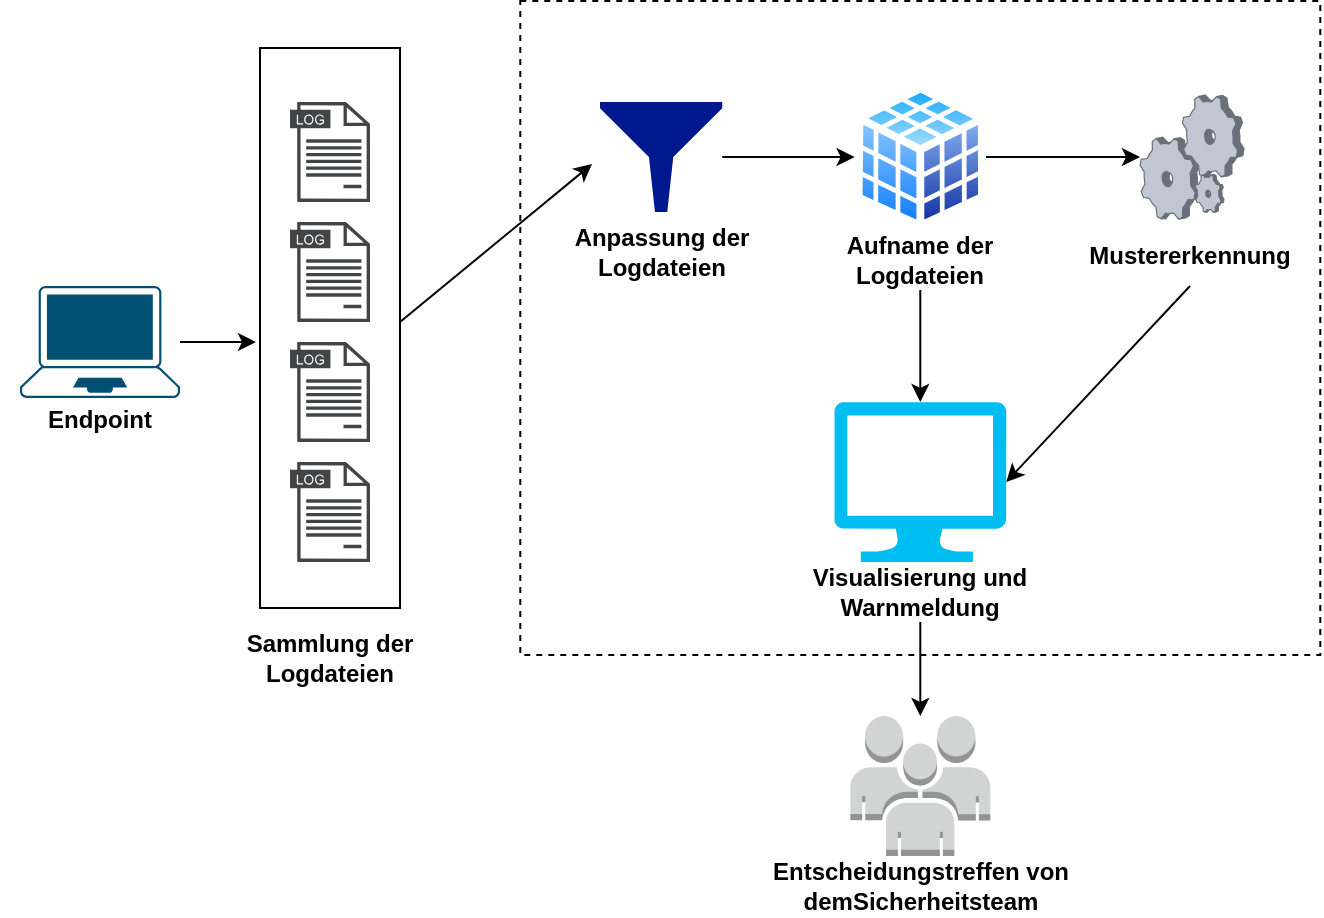 <mxfile version="21.0.6" type="device"><diagram name="Seite-1" id="m9FtnPidTCYFuV4wTbFu"><mxGraphModel dx="1539" dy="781" grid="1" gridSize="10" guides="1" tooltips="1" connect="1" arrows="1" fold="1" page="1" pageScale="1" pageWidth="827" pageHeight="1169" math="0" shadow="0"><root><mxCell id="0"/><mxCell id="1" parent="0"/><mxCell id="hdn9k9AmiXayMfSjlvij-11" value="" style="rounded=0;whiteSpace=wrap;html=1;labelBackgroundColor=none;dashed=1;" vertex="1" parent="1"><mxGeometry x="250.15" y="129.5" width="400" height="327" as="geometry"/></mxCell><mxCell id="hdn9k9AmiXayMfSjlvij-27" style="edgeStyle=orthogonalEdgeStyle;rounded=0;orthogonalLoop=1;jettySize=auto;html=1;entryX=-0.029;entryY=0.525;entryDx=0;entryDy=0;entryPerimeter=0;" edge="1" parent="1" source="hdn9k9AmiXayMfSjlvij-13" target="hdn9k9AmiXayMfSjlvij-24"><mxGeometry relative="1" as="geometry"/></mxCell><mxCell id="hdn9k9AmiXayMfSjlvij-13" value="" style="points=[[0.13,0.02,0],[0.5,0,0],[0.87,0.02,0],[0.885,0.4,0],[0.985,0.985,0],[0.5,1,0],[0.015,0.985,0],[0.115,0.4,0]];verticalLabelPosition=bottom;sketch=0;html=1;verticalAlign=top;aspect=fixed;align=center;pointerEvents=1;shape=mxgraph.cisco19.laptop;fillColor=#005073;strokeColor=none;" vertex="1" parent="1"><mxGeometry y="272" width="80" height="56" as="geometry"/></mxCell><mxCell id="hdn9k9AmiXayMfSjlvij-15" value="Anpassung der Logdateien" style="text;html=1;strokeColor=none;fillColor=none;align=center;verticalAlign=middle;whiteSpace=wrap;rounded=0;fontStyle=1" vertex="1" parent="1"><mxGeometry x="265.56" y="240" width="110" height="30" as="geometry"/></mxCell><mxCell id="hdn9k9AmiXayMfSjlvij-19" value="" style="sketch=0;pointerEvents=1;shadow=0;dashed=0;html=1;strokeColor=none;fillColor=#434445;aspect=fixed;labelPosition=center;verticalLabelPosition=bottom;verticalAlign=top;align=center;outlineConnect=0;shape=mxgraph.vvd.log_files;" vertex="1" parent="1"><mxGeometry x="135" y="180" width="40" height="50" as="geometry"/></mxCell><mxCell id="hdn9k9AmiXayMfSjlvij-21" value="" style="sketch=0;pointerEvents=1;shadow=0;dashed=0;html=1;strokeColor=none;fillColor=#434445;aspect=fixed;labelPosition=center;verticalLabelPosition=bottom;verticalAlign=top;align=center;outlineConnect=0;shape=mxgraph.vvd.log_files;" vertex="1" parent="1"><mxGeometry x="135" y="240" width="40" height="50" as="geometry"/></mxCell><mxCell id="hdn9k9AmiXayMfSjlvij-22" value="" style="sketch=0;pointerEvents=1;shadow=0;dashed=0;html=1;strokeColor=none;fillColor=#434445;aspect=fixed;labelPosition=center;verticalLabelPosition=bottom;verticalAlign=top;align=center;outlineConnect=0;shape=mxgraph.vvd.log_files;" vertex="1" parent="1"><mxGeometry x="135" y="300" width="40" height="50" as="geometry"/></mxCell><mxCell id="hdn9k9AmiXayMfSjlvij-23" value="" style="sketch=0;pointerEvents=1;shadow=0;dashed=0;html=1;strokeColor=none;fillColor=#434445;aspect=fixed;labelPosition=center;verticalLabelPosition=bottom;verticalAlign=top;align=center;outlineConnect=0;shape=mxgraph.vvd.log_files;" vertex="1" parent="1"><mxGeometry x="135" y="360" width="40" height="50" as="geometry"/></mxCell><mxCell id="hdn9k9AmiXayMfSjlvij-24" value="" style="rounded=0;whiteSpace=wrap;html=1;fillColor=none;" vertex="1" parent="1"><mxGeometry x="120" y="153" width="70" height="280" as="geometry"/></mxCell><mxCell id="hdn9k9AmiXayMfSjlvij-25" value="Sammlung der Logdateien" style="text;html=1;strokeColor=none;fillColor=none;align=center;verticalAlign=middle;whiteSpace=wrap;rounded=0;fontStyle=1" vertex="1" parent="1"><mxGeometry x="100" y="433" width="110" height="50" as="geometry"/></mxCell><mxCell id="hdn9k9AmiXayMfSjlvij-45" style="edgeStyle=orthogonalEdgeStyle;rounded=0;orthogonalLoop=1;jettySize=auto;html=1;" edge="1" parent="1" source="hdn9k9AmiXayMfSjlvij-28" target="hdn9k9AmiXayMfSjlvij-44"><mxGeometry relative="1" as="geometry"/></mxCell><mxCell id="hdn9k9AmiXayMfSjlvij-28" value="" style="aspect=fixed;perimeter=ellipsePerimeter;html=1;align=center;shadow=0;dashed=0;spacingTop=3;image;image=img/lib/active_directory/database_cube.svg;" vertex="1" parent="1"><mxGeometry x="417.3" y="171" width="65.7" height="73" as="geometry"/></mxCell><mxCell id="hdn9k9AmiXayMfSjlvij-32" style="edgeStyle=orthogonalEdgeStyle;rounded=0;orthogonalLoop=1;jettySize=auto;html=1;" edge="1" parent="1" source="hdn9k9AmiXayMfSjlvij-29" target="hdn9k9AmiXayMfSjlvij-28"><mxGeometry relative="1" as="geometry"/></mxCell><mxCell id="hdn9k9AmiXayMfSjlvij-29" value="" style="sketch=0;aspect=fixed;pointerEvents=1;shadow=0;dashed=0;html=1;strokeColor=none;labelPosition=center;verticalLabelPosition=bottom;verticalAlign=top;align=center;fillColor=#00188D;shape=mxgraph.mscae.enterprise.filter" vertex="1" parent="1"><mxGeometry x="290" y="180" width="61.11" height="55" as="geometry"/></mxCell><mxCell id="hdn9k9AmiXayMfSjlvij-53" style="edgeStyle=orthogonalEdgeStyle;rounded=0;orthogonalLoop=1;jettySize=auto;html=1;" edge="1" parent="1" source="hdn9k9AmiXayMfSjlvij-33" target="hdn9k9AmiXayMfSjlvij-50"><mxGeometry relative="1" as="geometry"/></mxCell><mxCell id="hdn9k9AmiXayMfSjlvij-33" value="Aufname der Logdateien" style="text;html=1;strokeColor=none;fillColor=none;align=center;verticalAlign=middle;whiteSpace=wrap;rounded=0;fontStyle=1" vertex="1" parent="1"><mxGeometry x="395.15" y="244" width="110" height="30" as="geometry"/></mxCell><mxCell id="hdn9k9AmiXayMfSjlvij-35" value="" style="endArrow=classic;html=1;rounded=0;entryX=-0.065;entryY=0.564;entryDx=0;entryDy=0;entryPerimeter=0;" edge="1" parent="1" target="hdn9k9AmiXayMfSjlvij-29"><mxGeometry width="50" height="50" relative="1" as="geometry"><mxPoint x="190" y="290" as="sourcePoint"/><mxPoint x="240" y="240" as="targetPoint"/></mxGeometry></mxCell><mxCell id="hdn9k9AmiXayMfSjlvij-36" value="Endpoint" style="text;html=1;strokeColor=none;fillColor=none;align=center;verticalAlign=middle;whiteSpace=wrap;rounded=0;fontStyle=1" vertex="1" parent="1"><mxGeometry x="-10" y="328" width="100" height="22" as="geometry"/></mxCell><mxCell id="hdn9k9AmiXayMfSjlvij-44" value="" style="verticalLabelPosition=bottom;sketch=0;aspect=fixed;html=1;verticalAlign=top;strokeColor=none;align=center;outlineConnect=0;shape=mxgraph.citrix.process;" vertex="1" parent="1"><mxGeometry x="560" y="176.5" width="52" height="62" as="geometry"/></mxCell><mxCell id="hdn9k9AmiXayMfSjlvij-46" value="Mustererkennung" style="text;html=1;strokeColor=none;fillColor=none;align=center;verticalAlign=middle;whiteSpace=wrap;rounded=0;fontStyle=1" vertex="1" parent="1"><mxGeometry x="530" y="242" width="110" height="30" as="geometry"/></mxCell><mxCell id="hdn9k9AmiXayMfSjlvij-50" value="" style="verticalLabelPosition=bottom;html=1;verticalAlign=top;align=center;strokeColor=none;fillColor=#00BEF2;shape=mxgraph.azure.computer;pointerEvents=1;" vertex="1" parent="1"><mxGeometry x="407.15" y="330" width="86" height="80" as="geometry"/></mxCell><mxCell id="hdn9k9AmiXayMfSjlvij-54" value="" style="endArrow=classic;html=1;rounded=0;entryX=1;entryY=0.5;entryDx=0;entryDy=0;entryPerimeter=0;exitX=0.5;exitY=1;exitDx=0;exitDy=0;" edge="1" parent="1" source="hdn9k9AmiXayMfSjlvij-46" target="hdn9k9AmiXayMfSjlvij-50"><mxGeometry width="50" height="50" relative="1" as="geometry"><mxPoint x="200" y="300" as="sourcePoint"/><mxPoint x="296" y="221" as="targetPoint"/></mxGeometry></mxCell><mxCell id="hdn9k9AmiXayMfSjlvij-59" style="edgeStyle=orthogonalEdgeStyle;rounded=0;orthogonalLoop=1;jettySize=auto;html=1;" edge="1" parent="1" source="hdn9k9AmiXayMfSjlvij-55" target="hdn9k9AmiXayMfSjlvij-58"><mxGeometry relative="1" as="geometry"/></mxCell><mxCell id="hdn9k9AmiXayMfSjlvij-55" value="Visualisierung und Warnmeldung" style="text;html=1;strokeColor=none;fillColor=none;align=center;verticalAlign=middle;whiteSpace=wrap;rounded=0;fontStyle=1" vertex="1" parent="1"><mxGeometry x="395.15" y="410" width="110" height="30" as="geometry"/></mxCell><mxCell id="hdn9k9AmiXayMfSjlvij-58" value="" style="outlineConnect=0;dashed=0;verticalLabelPosition=bottom;verticalAlign=top;align=center;html=1;shape=mxgraph.aws3.users;fillColor=#D2D3D3;gradientColor=none;" vertex="1" parent="1"><mxGeometry x="415.15" y="487" width="70" height="70" as="geometry"/></mxCell><mxCell id="hdn9k9AmiXayMfSjlvij-60" value="Entscheidungstreffen von demSicherheitsteam" style="text;html=1;strokeColor=none;fillColor=none;align=center;verticalAlign=middle;whiteSpace=wrap;rounded=0;fontStyle=1" vertex="1" parent="1"><mxGeometry x="372.72" y="557" width="154.85" height="30" as="geometry"/></mxCell></root></mxGraphModel></diagram></mxfile>